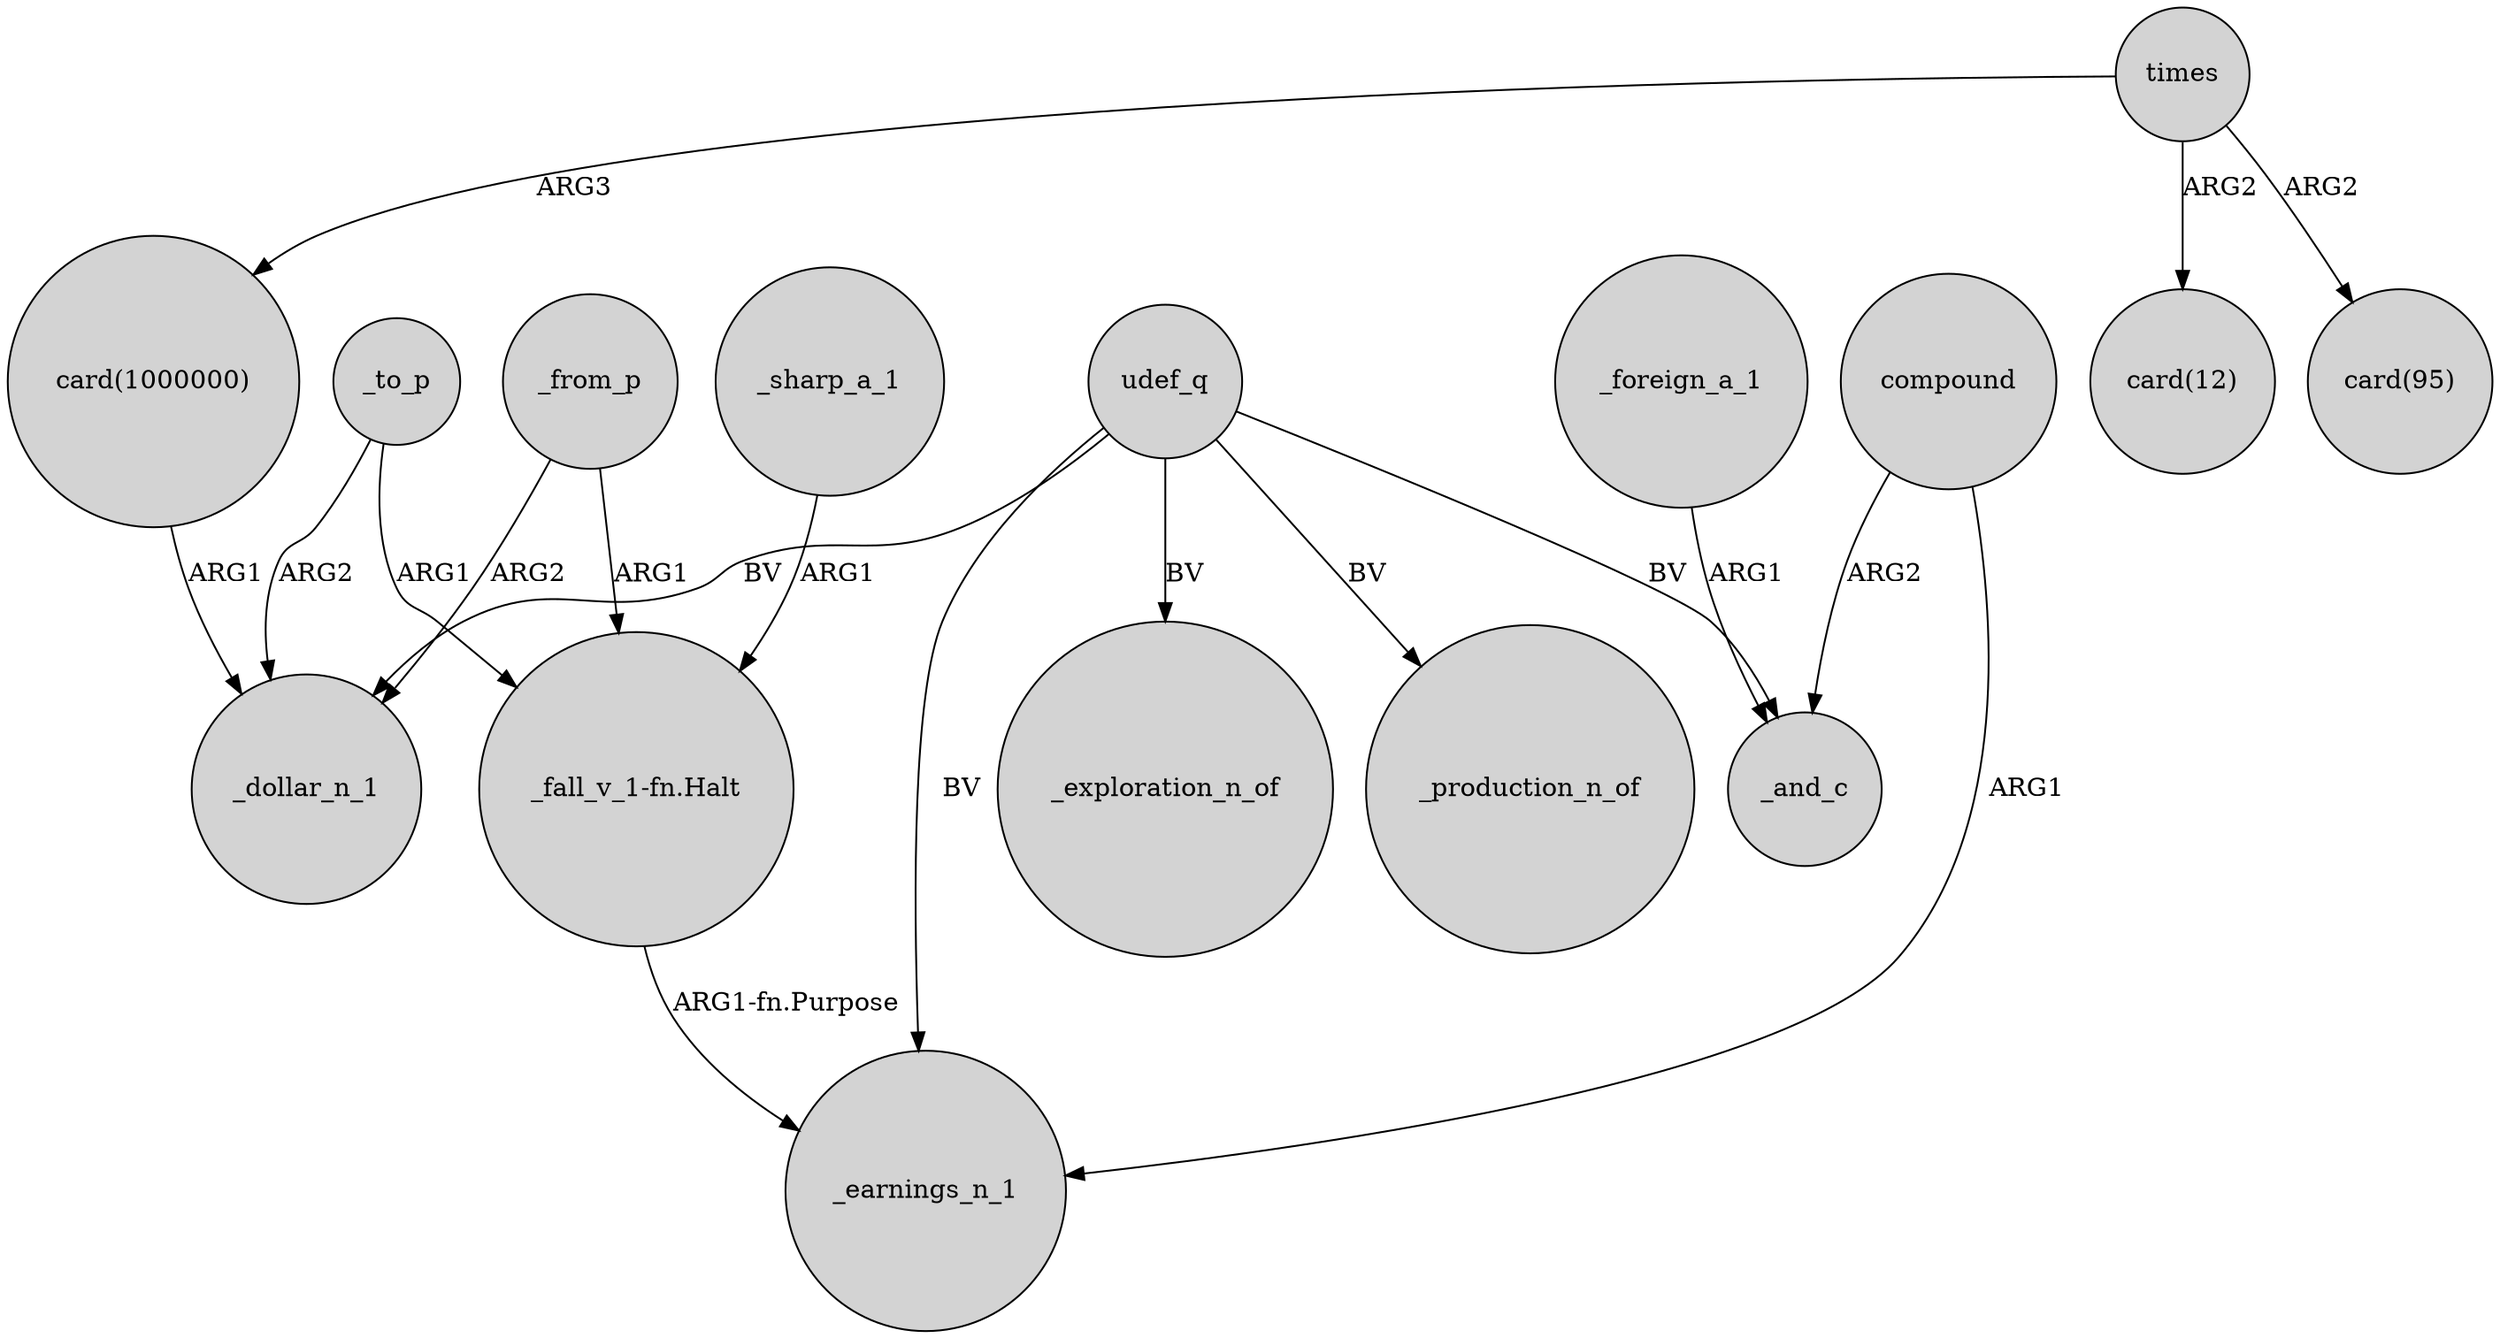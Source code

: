 digraph {
	node [shape=circle style=filled]
	times -> "card(1000000)" [label=ARG3]
	_from_p -> _dollar_n_1 [label=ARG2]
	udef_q -> _earnings_n_1 [label=BV]
	times -> "card(12)" [label=ARG2]
	"_fall_v_1-fn.Halt" -> _earnings_n_1 [label="ARG1-fn.Purpose"]
	_foreign_a_1 -> _and_c [label=ARG1]
	_sharp_a_1 -> "_fall_v_1-fn.Halt" [label=ARG1]
	compound -> _earnings_n_1 [label=ARG1]
	_to_p -> _dollar_n_1 [label=ARG2]
	udef_q -> _and_c [label=BV]
	udef_q -> _exploration_n_of [label=BV]
	udef_q -> _dollar_n_1 [label=BV]
	compound -> _and_c [label=ARG2]
	_from_p -> "_fall_v_1-fn.Halt" [label=ARG1]
	times -> "card(95)" [label=ARG2]
	"card(1000000)" -> _dollar_n_1 [label=ARG1]
	_to_p -> "_fall_v_1-fn.Halt" [label=ARG1]
	udef_q -> _production_n_of [label=BV]
}
